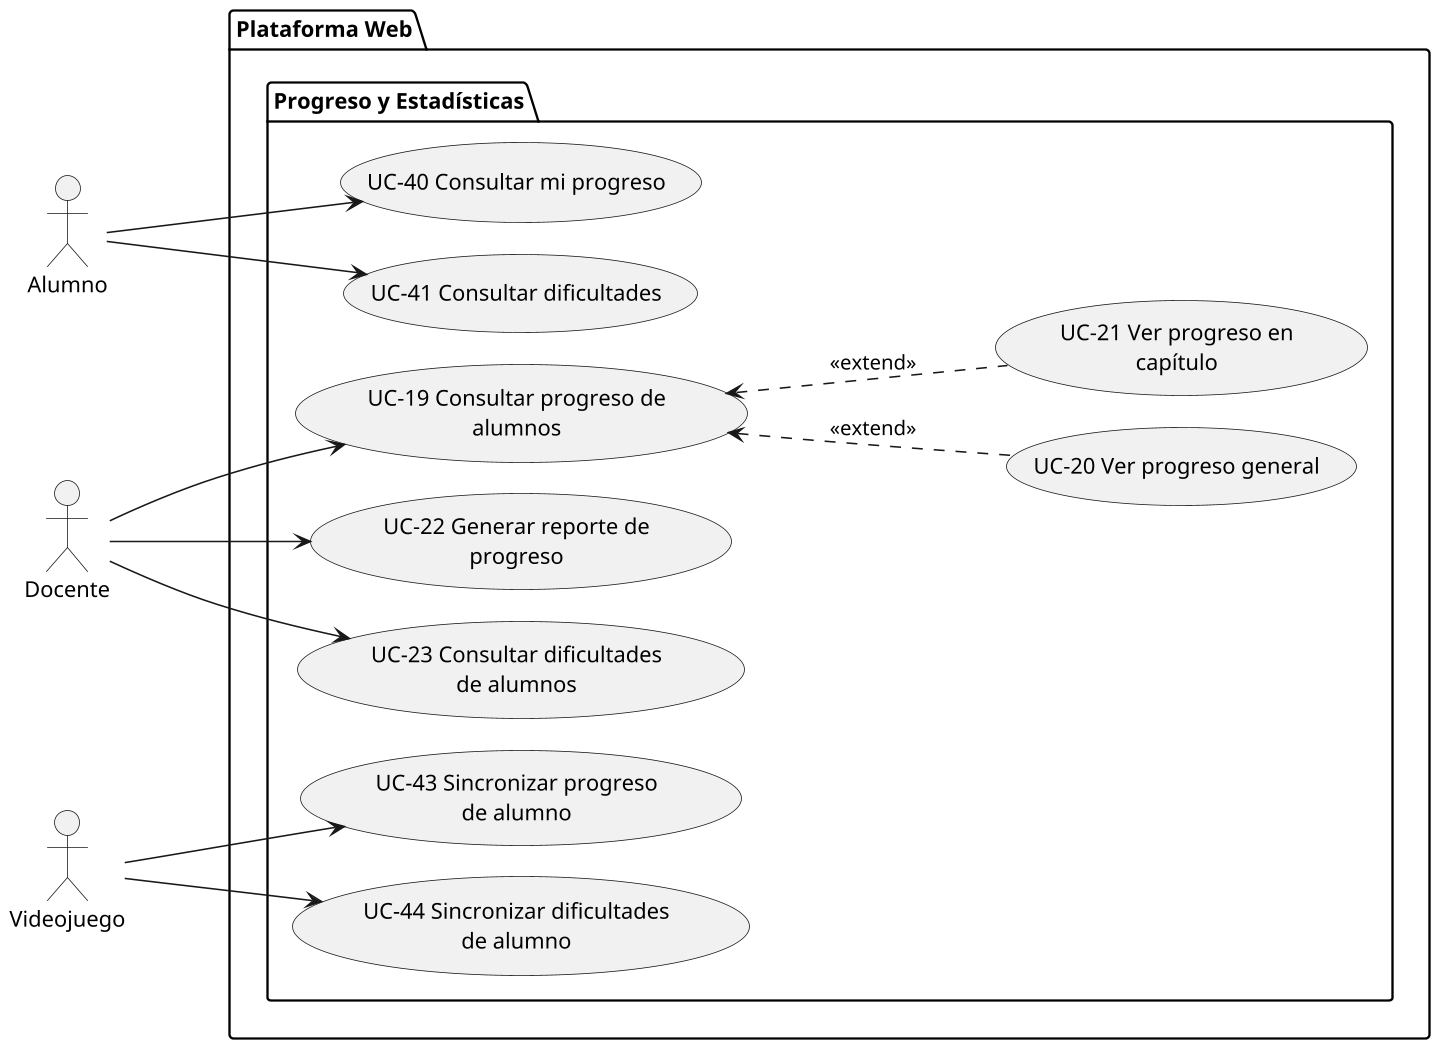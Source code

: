 @startuml SUBSISTEMA_ProgresoEstadisticas
left to right direction

skinparam dpi 150
skinparam usecasePadding 25
skinparam actorPadding 80
skinparam packagePadding 50
skinparam wrapWidth 200

skinparam nodesep 20
skinparam ranksep 100

actor Alumno
actor Docente
actor Videojuego

package "Plataforma Web"{
    package "Progreso y Estadísticas"{
        usecase "UC-19 Consultar progreso de alumnos" as UC19
        usecase "UC-20 Ver progreso general" as UC20
        usecase "UC-21 Ver progreso en capítulo" as UC21
        usecase "UC-22 Generar reporte de progreso" as UC22
        usecase "UC-23 Consultar dificultades de alumnos" as UC23
        usecase "UC-40 Consultar mi progreso" as UC40
        usecase "UC-41 Consultar dificultades" as UC41
        usecase "UC-43 Sincronizar progreso de alumno" as UC43
        usecase "UC-44 Sincronizar dificultades de alumno" as UC44
    }
}

Docente --> UC19
UC19 <.. UC20 : <<extend>>
UC19 <.. UC21 : <<extend>>
Docente --> UC22
Docente --> UC23

Alumno --> UC40
Alumno --> UC41

Videojuego --> UC43
Videojuego --> UC44